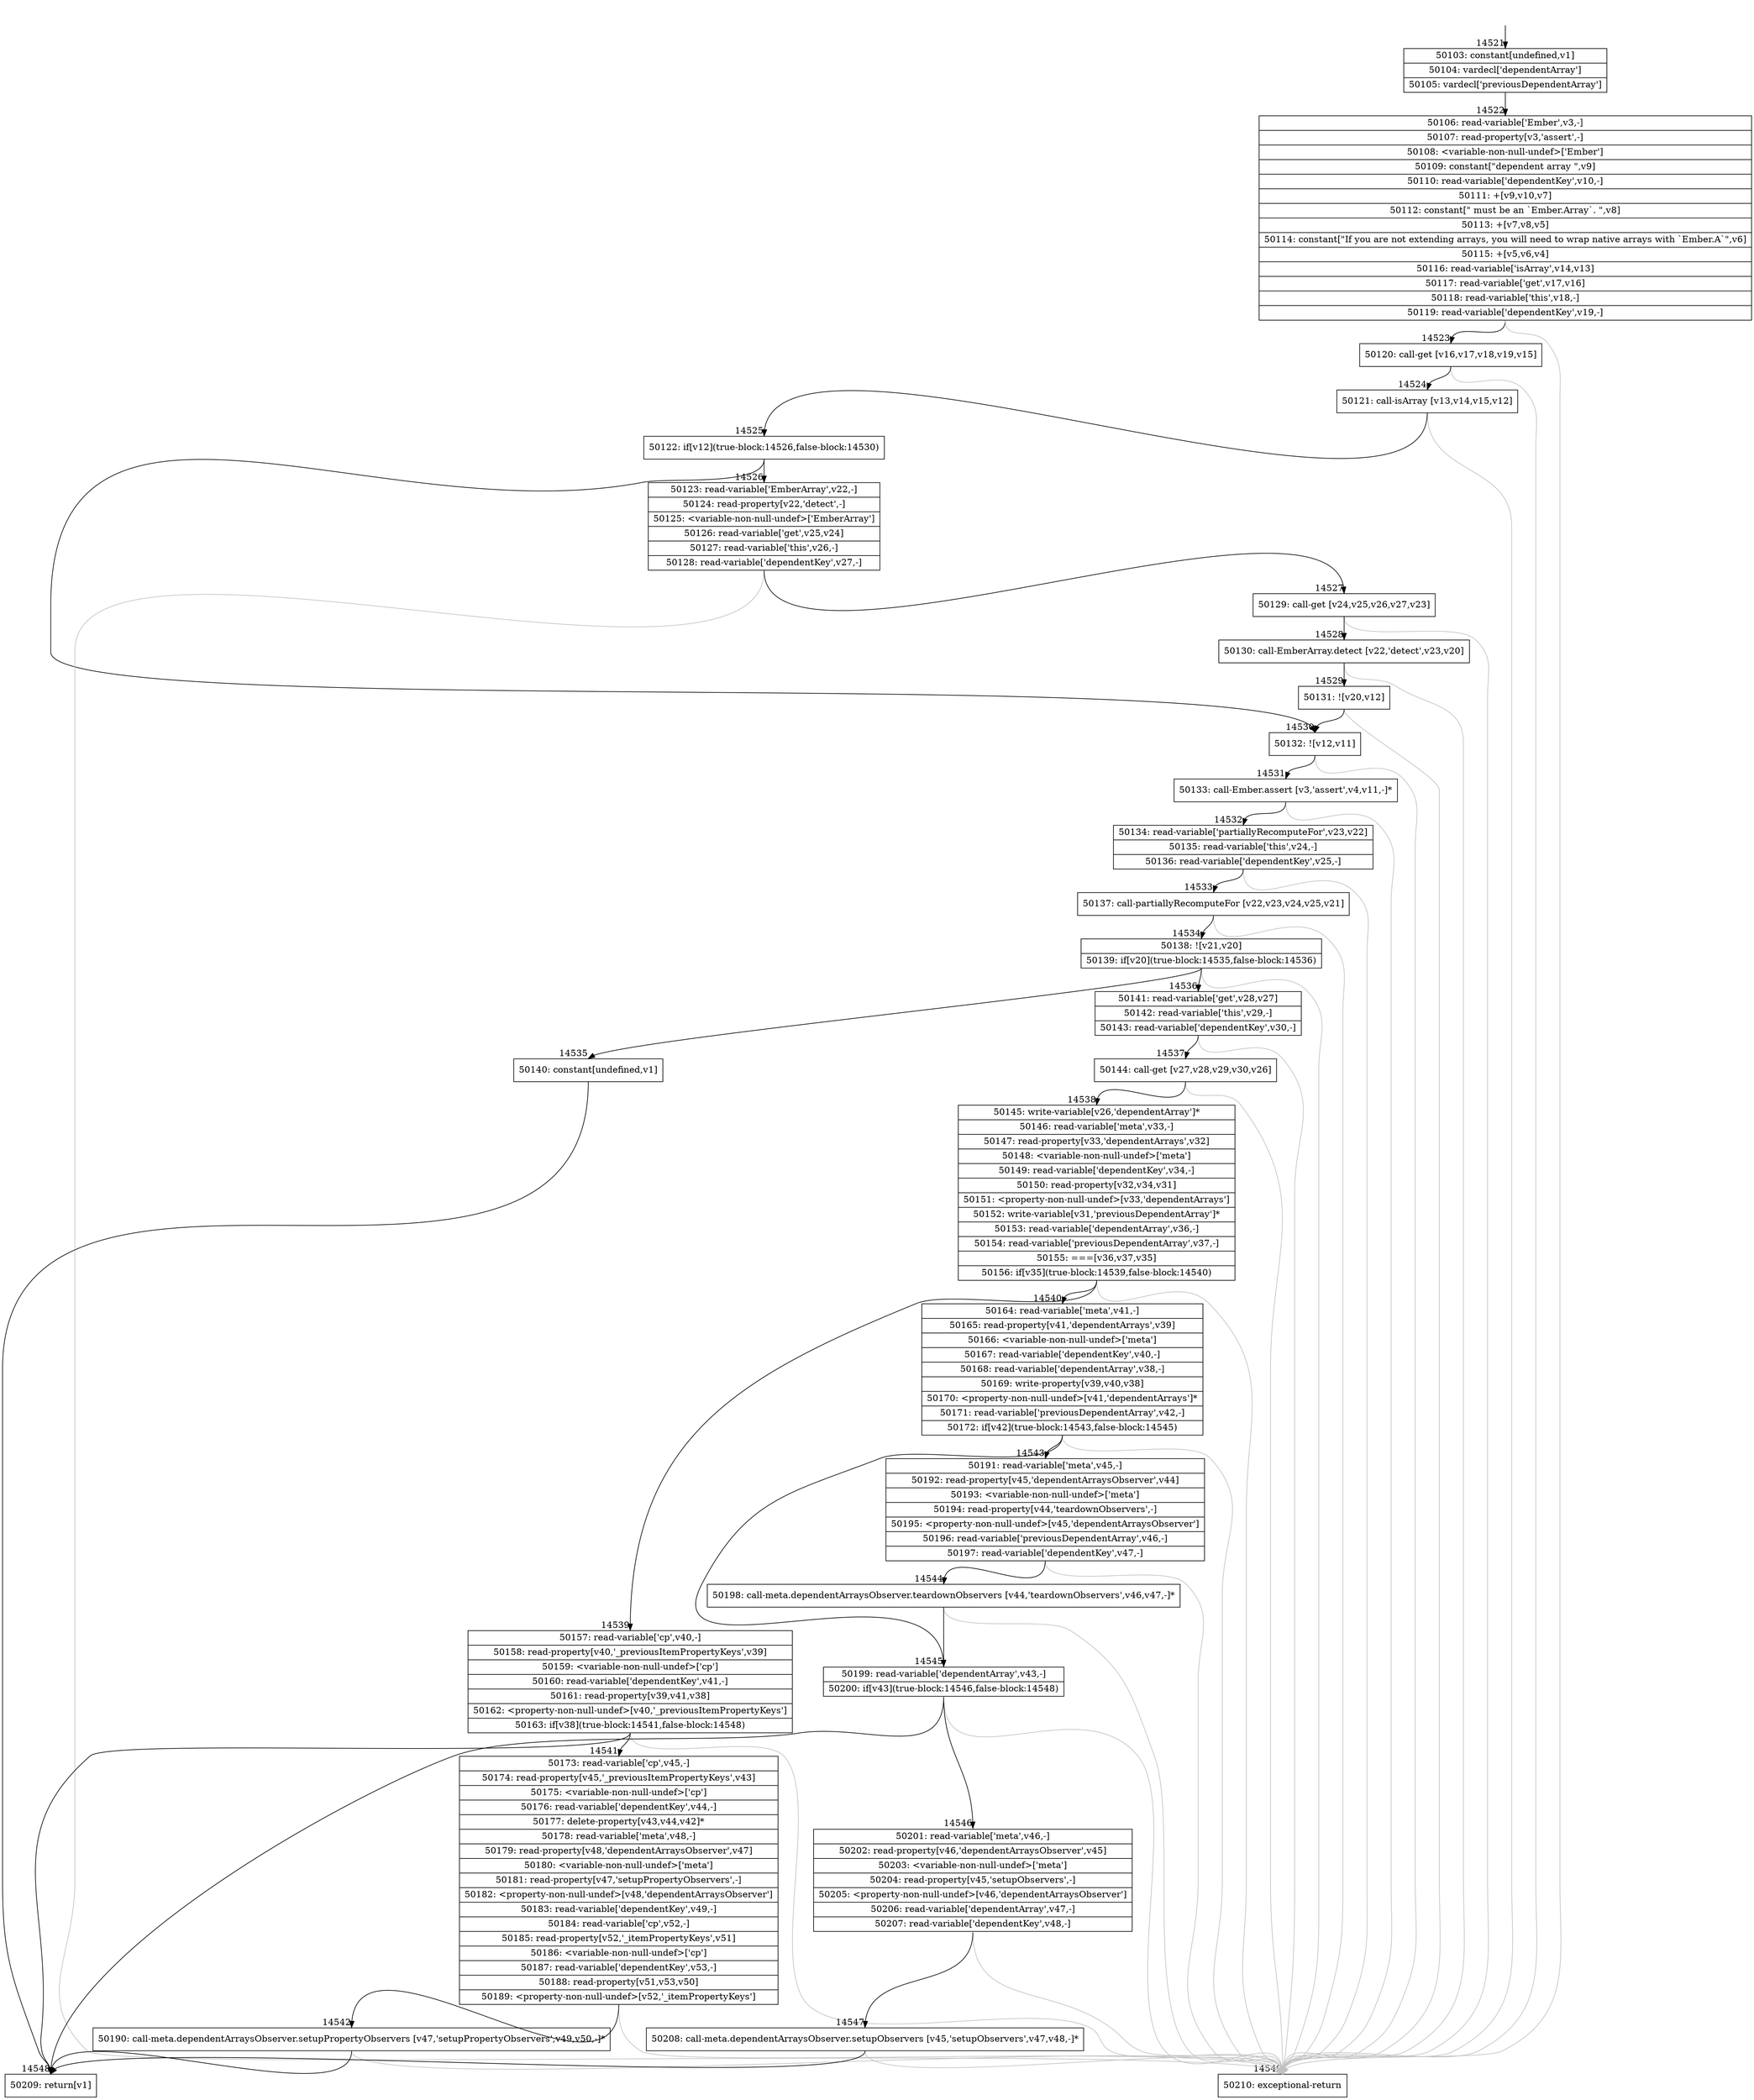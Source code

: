digraph {
rankdir="TD"
BB_entry1215[shape=none,label=""];
BB_entry1215 -> BB14521 [tailport=s, headport=n, headlabel="    14521"]
BB14521 [shape=record label="{50103: constant[undefined,v1]|50104: vardecl['dependentArray']|50105: vardecl['previousDependentArray']}" ] 
BB14521 -> BB14522 [tailport=s, headport=n, headlabel="      14522"]
BB14522 [shape=record label="{50106: read-variable['Ember',v3,-]|50107: read-property[v3,'assert',-]|50108: \<variable-non-null-undef\>['Ember']|50109: constant[\"dependent array \",v9]|50110: read-variable['dependentKey',v10,-]|50111: +[v9,v10,v7]|50112: constant[\" must be an `Ember.Array`.  \",v8]|50113: +[v7,v8,v5]|50114: constant[\"If you are not extending arrays, you will need to wrap native arrays with `Ember.A`\",v6]|50115: +[v5,v6,v4]|50116: read-variable['isArray',v14,v13]|50117: read-variable['get',v17,v16]|50118: read-variable['this',v18,-]|50119: read-variable['dependentKey',v19,-]}" ] 
BB14522 -> BB14523 [tailport=s, headport=n, headlabel="      14523"]
BB14522 -> BB14549 [tailport=s, headport=n, color=gray, headlabel="      14549"]
BB14523 [shape=record label="{50120: call-get [v16,v17,v18,v19,v15]}" ] 
BB14523 -> BB14524 [tailport=s, headport=n, headlabel="      14524"]
BB14523 -> BB14549 [tailport=s, headport=n, color=gray]
BB14524 [shape=record label="{50121: call-isArray [v13,v14,v15,v12]}" ] 
BB14524 -> BB14525 [tailport=s, headport=n, headlabel="      14525"]
BB14524 -> BB14549 [tailport=s, headport=n, color=gray]
BB14525 [shape=record label="{50122: if[v12](true-block:14526,false-block:14530)}" ] 
BB14525 -> BB14530 [tailport=s, headport=n, headlabel="      14530"]
BB14525 -> BB14526 [tailport=s, headport=n, headlabel="      14526"]
BB14526 [shape=record label="{50123: read-variable['EmberArray',v22,-]|50124: read-property[v22,'detect',-]|50125: \<variable-non-null-undef\>['EmberArray']|50126: read-variable['get',v25,v24]|50127: read-variable['this',v26,-]|50128: read-variable['dependentKey',v27,-]}" ] 
BB14526 -> BB14527 [tailport=s, headport=n, headlabel="      14527"]
BB14526 -> BB14549 [tailport=s, headport=n, color=gray]
BB14527 [shape=record label="{50129: call-get [v24,v25,v26,v27,v23]}" ] 
BB14527 -> BB14528 [tailport=s, headport=n, headlabel="      14528"]
BB14527 -> BB14549 [tailport=s, headport=n, color=gray]
BB14528 [shape=record label="{50130: call-EmberArray.detect [v22,'detect',v23,v20]}" ] 
BB14528 -> BB14529 [tailport=s, headport=n, headlabel="      14529"]
BB14528 -> BB14549 [tailport=s, headport=n, color=gray]
BB14529 [shape=record label="{50131: ![v20,v12]}" ] 
BB14529 -> BB14530 [tailport=s, headport=n]
BB14529 -> BB14549 [tailport=s, headport=n, color=gray]
BB14530 [shape=record label="{50132: ![v12,v11]}" ] 
BB14530 -> BB14531 [tailport=s, headport=n, headlabel="      14531"]
BB14530 -> BB14549 [tailport=s, headport=n, color=gray]
BB14531 [shape=record label="{50133: call-Ember.assert [v3,'assert',v4,v11,-]*}" ] 
BB14531 -> BB14532 [tailport=s, headport=n, headlabel="      14532"]
BB14531 -> BB14549 [tailport=s, headport=n, color=gray]
BB14532 [shape=record label="{50134: read-variable['partiallyRecomputeFor',v23,v22]|50135: read-variable['this',v24,-]|50136: read-variable['dependentKey',v25,-]}" ] 
BB14532 -> BB14533 [tailport=s, headport=n, headlabel="      14533"]
BB14532 -> BB14549 [tailport=s, headport=n, color=gray]
BB14533 [shape=record label="{50137: call-partiallyRecomputeFor [v22,v23,v24,v25,v21]}" ] 
BB14533 -> BB14534 [tailport=s, headport=n, headlabel="      14534"]
BB14533 -> BB14549 [tailport=s, headport=n, color=gray]
BB14534 [shape=record label="{50138: ![v21,v20]|50139: if[v20](true-block:14535,false-block:14536)}" ] 
BB14534 -> BB14535 [tailport=s, headport=n, headlabel="      14535"]
BB14534 -> BB14536 [tailport=s, headport=n, headlabel="      14536"]
BB14534 -> BB14549 [tailport=s, headport=n, color=gray]
BB14535 [shape=record label="{50140: constant[undefined,v1]}" ] 
BB14535 -> BB14548 [tailport=s, headport=n, headlabel="      14548"]
BB14536 [shape=record label="{50141: read-variable['get',v28,v27]|50142: read-variable['this',v29,-]|50143: read-variable['dependentKey',v30,-]}" ] 
BB14536 -> BB14537 [tailport=s, headport=n, headlabel="      14537"]
BB14536 -> BB14549 [tailport=s, headport=n, color=gray]
BB14537 [shape=record label="{50144: call-get [v27,v28,v29,v30,v26]}" ] 
BB14537 -> BB14538 [tailport=s, headport=n, headlabel="      14538"]
BB14537 -> BB14549 [tailport=s, headport=n, color=gray]
BB14538 [shape=record label="{50145: write-variable[v26,'dependentArray']*|50146: read-variable['meta',v33,-]|50147: read-property[v33,'dependentArrays',v32]|50148: \<variable-non-null-undef\>['meta']|50149: read-variable['dependentKey',v34,-]|50150: read-property[v32,v34,v31]|50151: \<property-non-null-undef\>[v33,'dependentArrays']|50152: write-variable[v31,'previousDependentArray']*|50153: read-variable['dependentArray',v36,-]|50154: read-variable['previousDependentArray',v37,-]|50155: ===[v36,v37,v35]|50156: if[v35](true-block:14539,false-block:14540)}" ] 
BB14538 -> BB14539 [tailport=s, headport=n, headlabel="      14539"]
BB14538 -> BB14540 [tailport=s, headport=n, headlabel="      14540"]
BB14538 -> BB14549 [tailport=s, headport=n, color=gray]
BB14539 [shape=record label="{50157: read-variable['cp',v40,-]|50158: read-property[v40,'_previousItemPropertyKeys',v39]|50159: \<variable-non-null-undef\>['cp']|50160: read-variable['dependentKey',v41,-]|50161: read-property[v39,v41,v38]|50162: \<property-non-null-undef\>[v40,'_previousItemPropertyKeys']|50163: if[v38](true-block:14541,false-block:14548)}" ] 
BB14539 -> BB14541 [tailport=s, headport=n, headlabel="      14541"]
BB14539 -> BB14548 [tailport=s, headport=n]
BB14539 -> BB14549 [tailport=s, headport=n, color=gray]
BB14540 [shape=record label="{50164: read-variable['meta',v41,-]|50165: read-property[v41,'dependentArrays',v39]|50166: \<variable-non-null-undef\>['meta']|50167: read-variable['dependentKey',v40,-]|50168: read-variable['dependentArray',v38,-]|50169: write-property[v39,v40,v38]|50170: \<property-non-null-undef\>[v41,'dependentArrays']*|50171: read-variable['previousDependentArray',v42,-]|50172: if[v42](true-block:14543,false-block:14545)}" ] 
BB14540 -> BB14543 [tailport=s, headport=n, headlabel="      14543"]
BB14540 -> BB14545 [tailport=s, headport=n, headlabel="      14545"]
BB14540 -> BB14549 [tailport=s, headport=n, color=gray]
BB14541 [shape=record label="{50173: read-variable['cp',v45,-]|50174: read-property[v45,'_previousItemPropertyKeys',v43]|50175: \<variable-non-null-undef\>['cp']|50176: read-variable['dependentKey',v44,-]|50177: delete-property[v43,v44,v42]*|50178: read-variable['meta',v48,-]|50179: read-property[v48,'dependentArraysObserver',v47]|50180: \<variable-non-null-undef\>['meta']|50181: read-property[v47,'setupPropertyObservers',-]|50182: \<property-non-null-undef\>[v48,'dependentArraysObserver']|50183: read-variable['dependentKey',v49,-]|50184: read-variable['cp',v52,-]|50185: read-property[v52,'_itemPropertyKeys',v51]|50186: \<variable-non-null-undef\>['cp']|50187: read-variable['dependentKey',v53,-]|50188: read-property[v51,v53,v50]|50189: \<property-non-null-undef\>[v52,'_itemPropertyKeys']}" ] 
BB14541 -> BB14542 [tailport=s, headport=n, headlabel="      14542"]
BB14541 -> BB14549 [tailport=s, headport=n, color=gray]
BB14542 [shape=record label="{50190: call-meta.dependentArraysObserver.setupPropertyObservers [v47,'setupPropertyObservers',v49,v50,-]*}" ] 
BB14542 -> BB14548 [tailport=s, headport=n]
BB14542 -> BB14549 [tailport=s, headport=n, color=gray]
BB14543 [shape=record label="{50191: read-variable['meta',v45,-]|50192: read-property[v45,'dependentArraysObserver',v44]|50193: \<variable-non-null-undef\>['meta']|50194: read-property[v44,'teardownObservers',-]|50195: \<property-non-null-undef\>[v45,'dependentArraysObserver']|50196: read-variable['previousDependentArray',v46,-]|50197: read-variable['dependentKey',v47,-]}" ] 
BB14543 -> BB14544 [tailport=s, headport=n, headlabel="      14544"]
BB14543 -> BB14549 [tailport=s, headport=n, color=gray]
BB14544 [shape=record label="{50198: call-meta.dependentArraysObserver.teardownObservers [v44,'teardownObservers',v46,v47,-]*}" ] 
BB14544 -> BB14545 [tailport=s, headport=n]
BB14544 -> BB14549 [tailport=s, headport=n, color=gray]
BB14545 [shape=record label="{50199: read-variable['dependentArray',v43,-]|50200: if[v43](true-block:14546,false-block:14548)}" ] 
BB14545 -> BB14546 [tailport=s, headport=n, headlabel="      14546"]
BB14545 -> BB14548 [tailport=s, headport=n]
BB14545 -> BB14549 [tailport=s, headport=n, color=gray]
BB14546 [shape=record label="{50201: read-variable['meta',v46,-]|50202: read-property[v46,'dependentArraysObserver',v45]|50203: \<variable-non-null-undef\>['meta']|50204: read-property[v45,'setupObservers',-]|50205: \<property-non-null-undef\>[v46,'dependentArraysObserver']|50206: read-variable['dependentArray',v47,-]|50207: read-variable['dependentKey',v48,-]}" ] 
BB14546 -> BB14547 [tailport=s, headport=n, headlabel="      14547"]
BB14546 -> BB14549 [tailport=s, headport=n, color=gray]
BB14547 [shape=record label="{50208: call-meta.dependentArraysObserver.setupObservers [v45,'setupObservers',v47,v48,-]*}" ] 
BB14547 -> BB14548 [tailport=s, headport=n]
BB14547 -> BB14549 [tailport=s, headport=n, color=gray]
BB14548 [shape=record label="{50209: return[v1]}" ] 
BB14549 [shape=record label="{50210: exceptional-return}" ] 
//#$~ 26700
}
